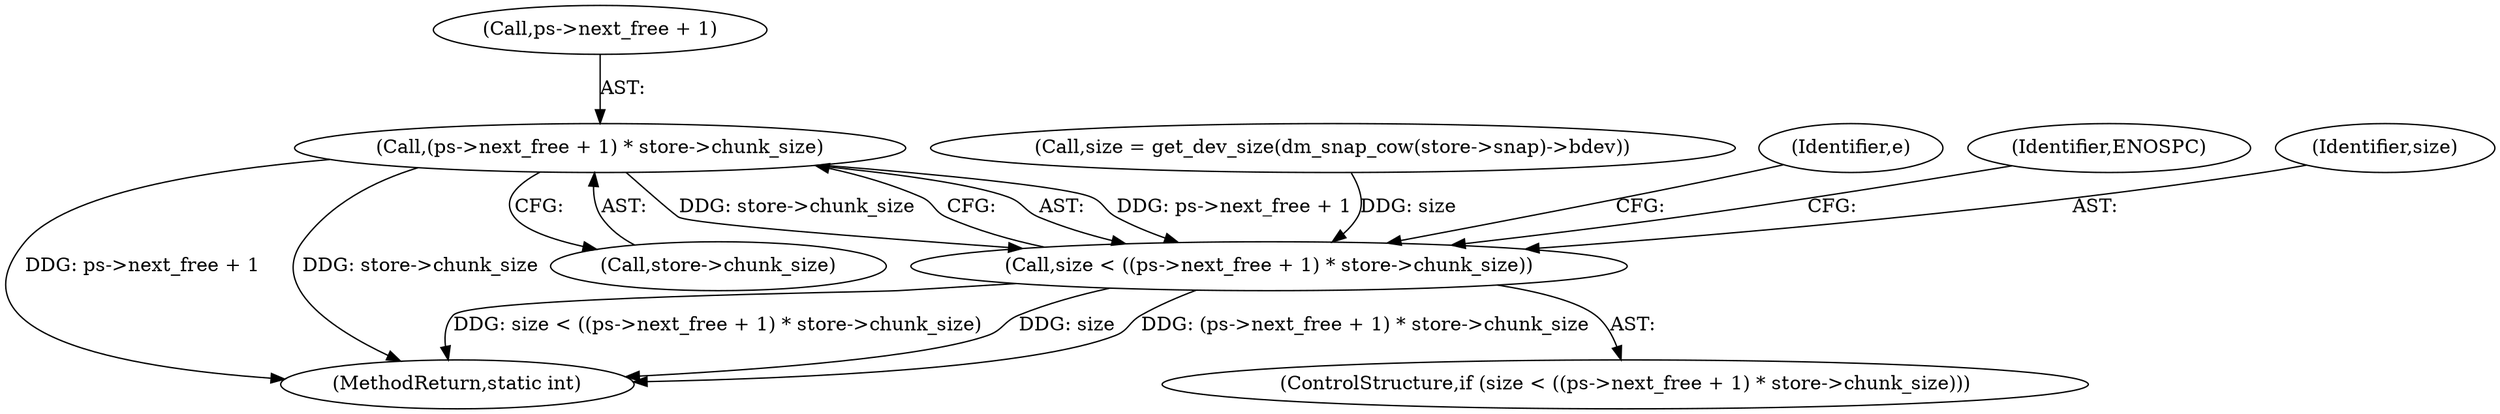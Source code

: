 digraph "0_linux_e9c6a182649f4259db704ae15a91ac820e63b0ca@pointer" {
"1000124" [label="(Call,(ps->next_free + 1) * store->chunk_size)"];
"1000122" [label="(Call,size < ((ps->next_free + 1) * store->chunk_size))"];
"1000156" [label="(MethodReturn,static int)"];
"1000130" [label="(Call,store->chunk_size)"];
"1000112" [label="(Call,size = get_dev_size(dm_snap_cow(store->snap)->bdev))"];
"1000122" [label="(Call,size < ((ps->next_free + 1) * store->chunk_size))"];
"1000125" [label="(Call,ps->next_free + 1)"];
"1000124" [label="(Call,(ps->next_free + 1) * store->chunk_size)"];
"1000138" [label="(Identifier,e)"];
"1000135" [label="(Identifier,ENOSPC)"];
"1000123" [label="(Identifier,size)"];
"1000121" [label="(ControlStructure,if (size < ((ps->next_free + 1) * store->chunk_size)))"];
"1000124" -> "1000122"  [label="AST: "];
"1000124" -> "1000130"  [label="CFG: "];
"1000125" -> "1000124"  [label="AST: "];
"1000130" -> "1000124"  [label="AST: "];
"1000122" -> "1000124"  [label="CFG: "];
"1000124" -> "1000156"  [label="DDG: ps->next_free + 1"];
"1000124" -> "1000156"  [label="DDG: store->chunk_size"];
"1000124" -> "1000122"  [label="DDG: ps->next_free + 1"];
"1000124" -> "1000122"  [label="DDG: store->chunk_size"];
"1000122" -> "1000121"  [label="AST: "];
"1000123" -> "1000122"  [label="AST: "];
"1000135" -> "1000122"  [label="CFG: "];
"1000138" -> "1000122"  [label="CFG: "];
"1000122" -> "1000156"  [label="DDG: size"];
"1000122" -> "1000156"  [label="DDG: (ps->next_free + 1) * store->chunk_size"];
"1000122" -> "1000156"  [label="DDG: size < ((ps->next_free + 1) * store->chunk_size)"];
"1000112" -> "1000122"  [label="DDG: size"];
}
